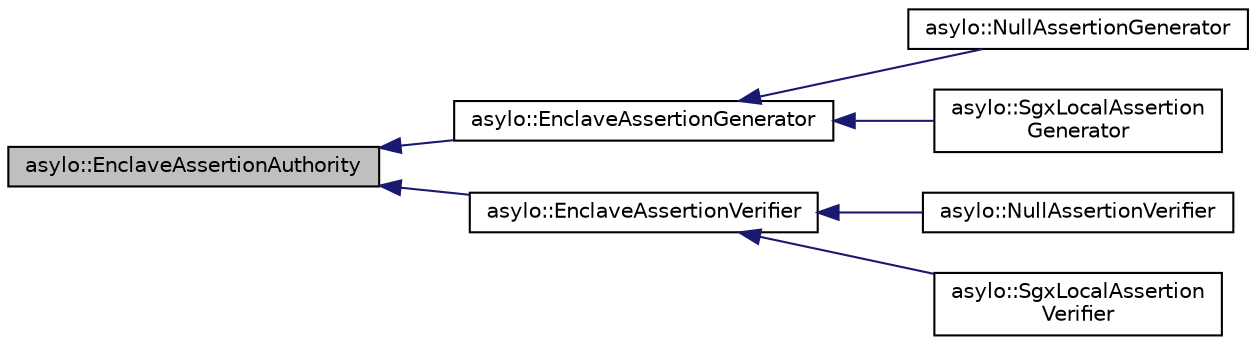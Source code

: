digraph "asylo::EnclaveAssertionAuthority"
{
  edge [fontname="Helvetica",fontsize="10",labelfontname="Helvetica",labelfontsize="10"];
  node [fontname="Helvetica",fontsize="10",shape=record];
  rankdir="LR";
  Node0 [label="asylo::EnclaveAssertionAuthority",height=0.2,width=0.4,color="black", fillcolor="grey75", style="filled", fontcolor="black"];
  Node0 -> Node1 [dir="back",color="midnightblue",fontsize="10",style="solid",fontname="Helvetica"];
  Node1 [label="asylo::EnclaveAssertionGenerator",height=0.2,width=0.4,color="black", fillcolor="white", style="filled",URL="$classasylo_1_1EnclaveAssertionGenerator.html",tooltip="Defines an interface for assertion authorities that create assertion offers and generate assertions..."];
  Node1 -> Node2 [dir="back",color="midnightblue",fontsize="10",style="solid",fontname="Helvetica"];
  Node2 [label="asylo::NullAssertionGenerator",height=0.2,width=0.4,color="black", fillcolor="white", style="filled",URL="$classasylo_1_1NullAssertionGenerator.html",tooltip="An implementation of the EnclaveAssertionGenerator interface for null assertions. ..."];
  Node1 -> Node3 [dir="back",color="midnightblue",fontsize="10",style="solid",fontname="Helvetica"];
  Node3 [label="asylo::SgxLocalAssertion\lGenerator",height=0.2,width=0.4,color="black", fillcolor="white", style="filled",URL="$classasylo_1_1SgxLocalAssertionGenerator.html",tooltip="An implementation of the EnclaveAssertionGenerator interface for SGX local assertions. "];
  Node0 -> Node4 [dir="back",color="midnightblue",fontsize="10",style="solid",fontname="Helvetica"];
  Node4 [label="asylo::EnclaveAssertionVerifier",height=0.2,width=0.4,color="black", fillcolor="white", style="filled",URL="$classasylo_1_1EnclaveAssertionVerifier.html",tooltip="Defines an interface for assertion authorities that generate assertion requests and verify assertions..."];
  Node4 -> Node5 [dir="back",color="midnightblue",fontsize="10",style="solid",fontname="Helvetica"];
  Node5 [label="asylo::NullAssertionVerifier",height=0.2,width=0.4,color="black", fillcolor="white", style="filled",URL="$classasylo_1_1NullAssertionVerifier.html",tooltip="An implementation of the EnclaveAssertionVerifier interface for null assertions. "];
  Node4 -> Node6 [dir="back",color="midnightblue",fontsize="10",style="solid",fontname="Helvetica"];
  Node6 [label="asylo::SgxLocalAssertion\lVerifier",height=0.2,width=0.4,color="black", fillcolor="white", style="filled",URL="$classasylo_1_1SgxLocalAssertionVerifier.html",tooltip="An implemention of the EnclaveAssertionVerifier interface for SGX local assertions. "];
}
